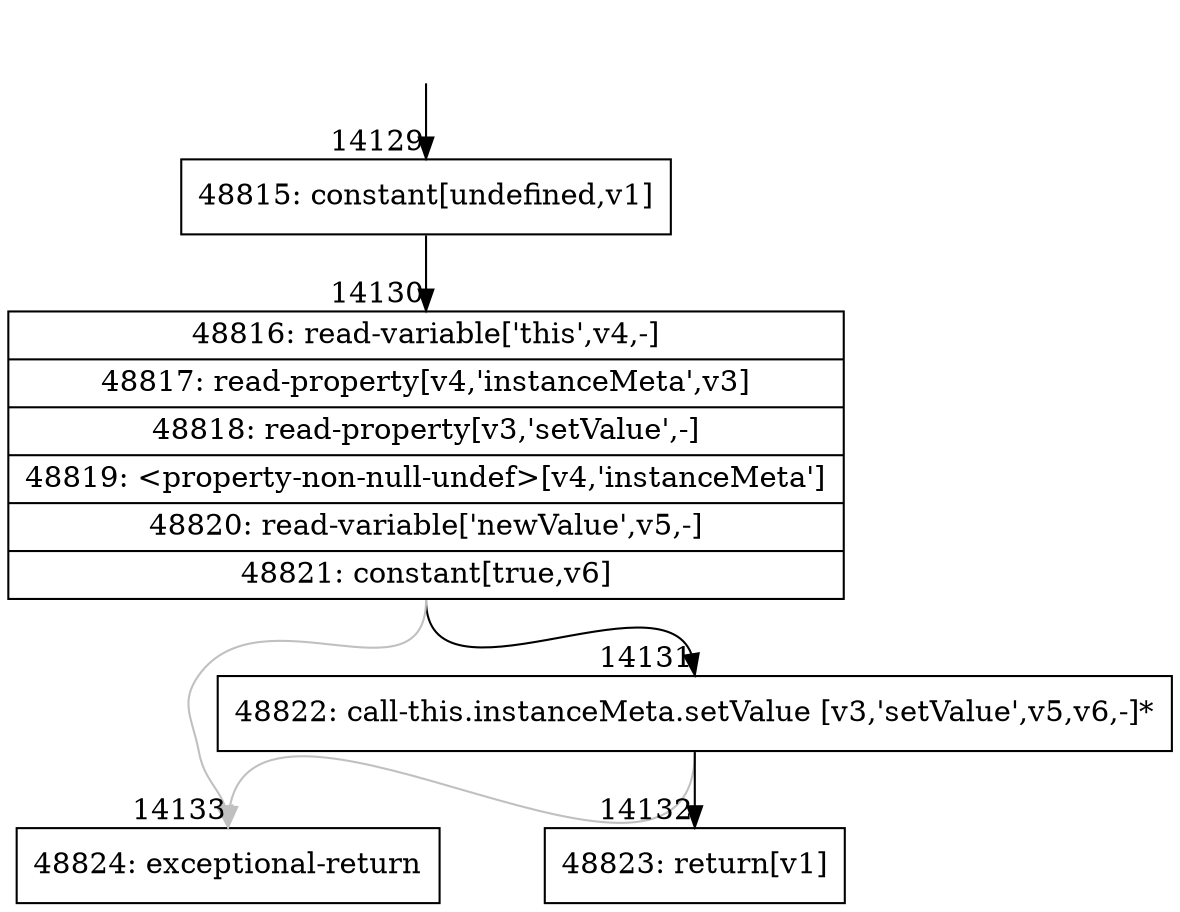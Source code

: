 digraph {
rankdir="TD"
BB_entry1171[shape=none,label=""];
BB_entry1171 -> BB14129 [tailport=s, headport=n, headlabel="    14129"]
BB14129 [shape=record label="{48815: constant[undefined,v1]}" ] 
BB14129 -> BB14130 [tailport=s, headport=n, headlabel="      14130"]
BB14130 [shape=record label="{48816: read-variable['this',v4,-]|48817: read-property[v4,'instanceMeta',v3]|48818: read-property[v3,'setValue',-]|48819: \<property-non-null-undef\>[v4,'instanceMeta']|48820: read-variable['newValue',v5,-]|48821: constant[true,v6]}" ] 
BB14130 -> BB14131 [tailport=s, headport=n, headlabel="      14131"]
BB14130 -> BB14133 [tailport=s, headport=n, color=gray, headlabel="      14133"]
BB14131 [shape=record label="{48822: call-this.instanceMeta.setValue [v3,'setValue',v5,v6,-]*}" ] 
BB14131 -> BB14132 [tailport=s, headport=n, headlabel="      14132"]
BB14131 -> BB14133 [tailport=s, headport=n, color=gray]
BB14132 [shape=record label="{48823: return[v1]}" ] 
BB14133 [shape=record label="{48824: exceptional-return}" ] 
//#$~ 26273
}
